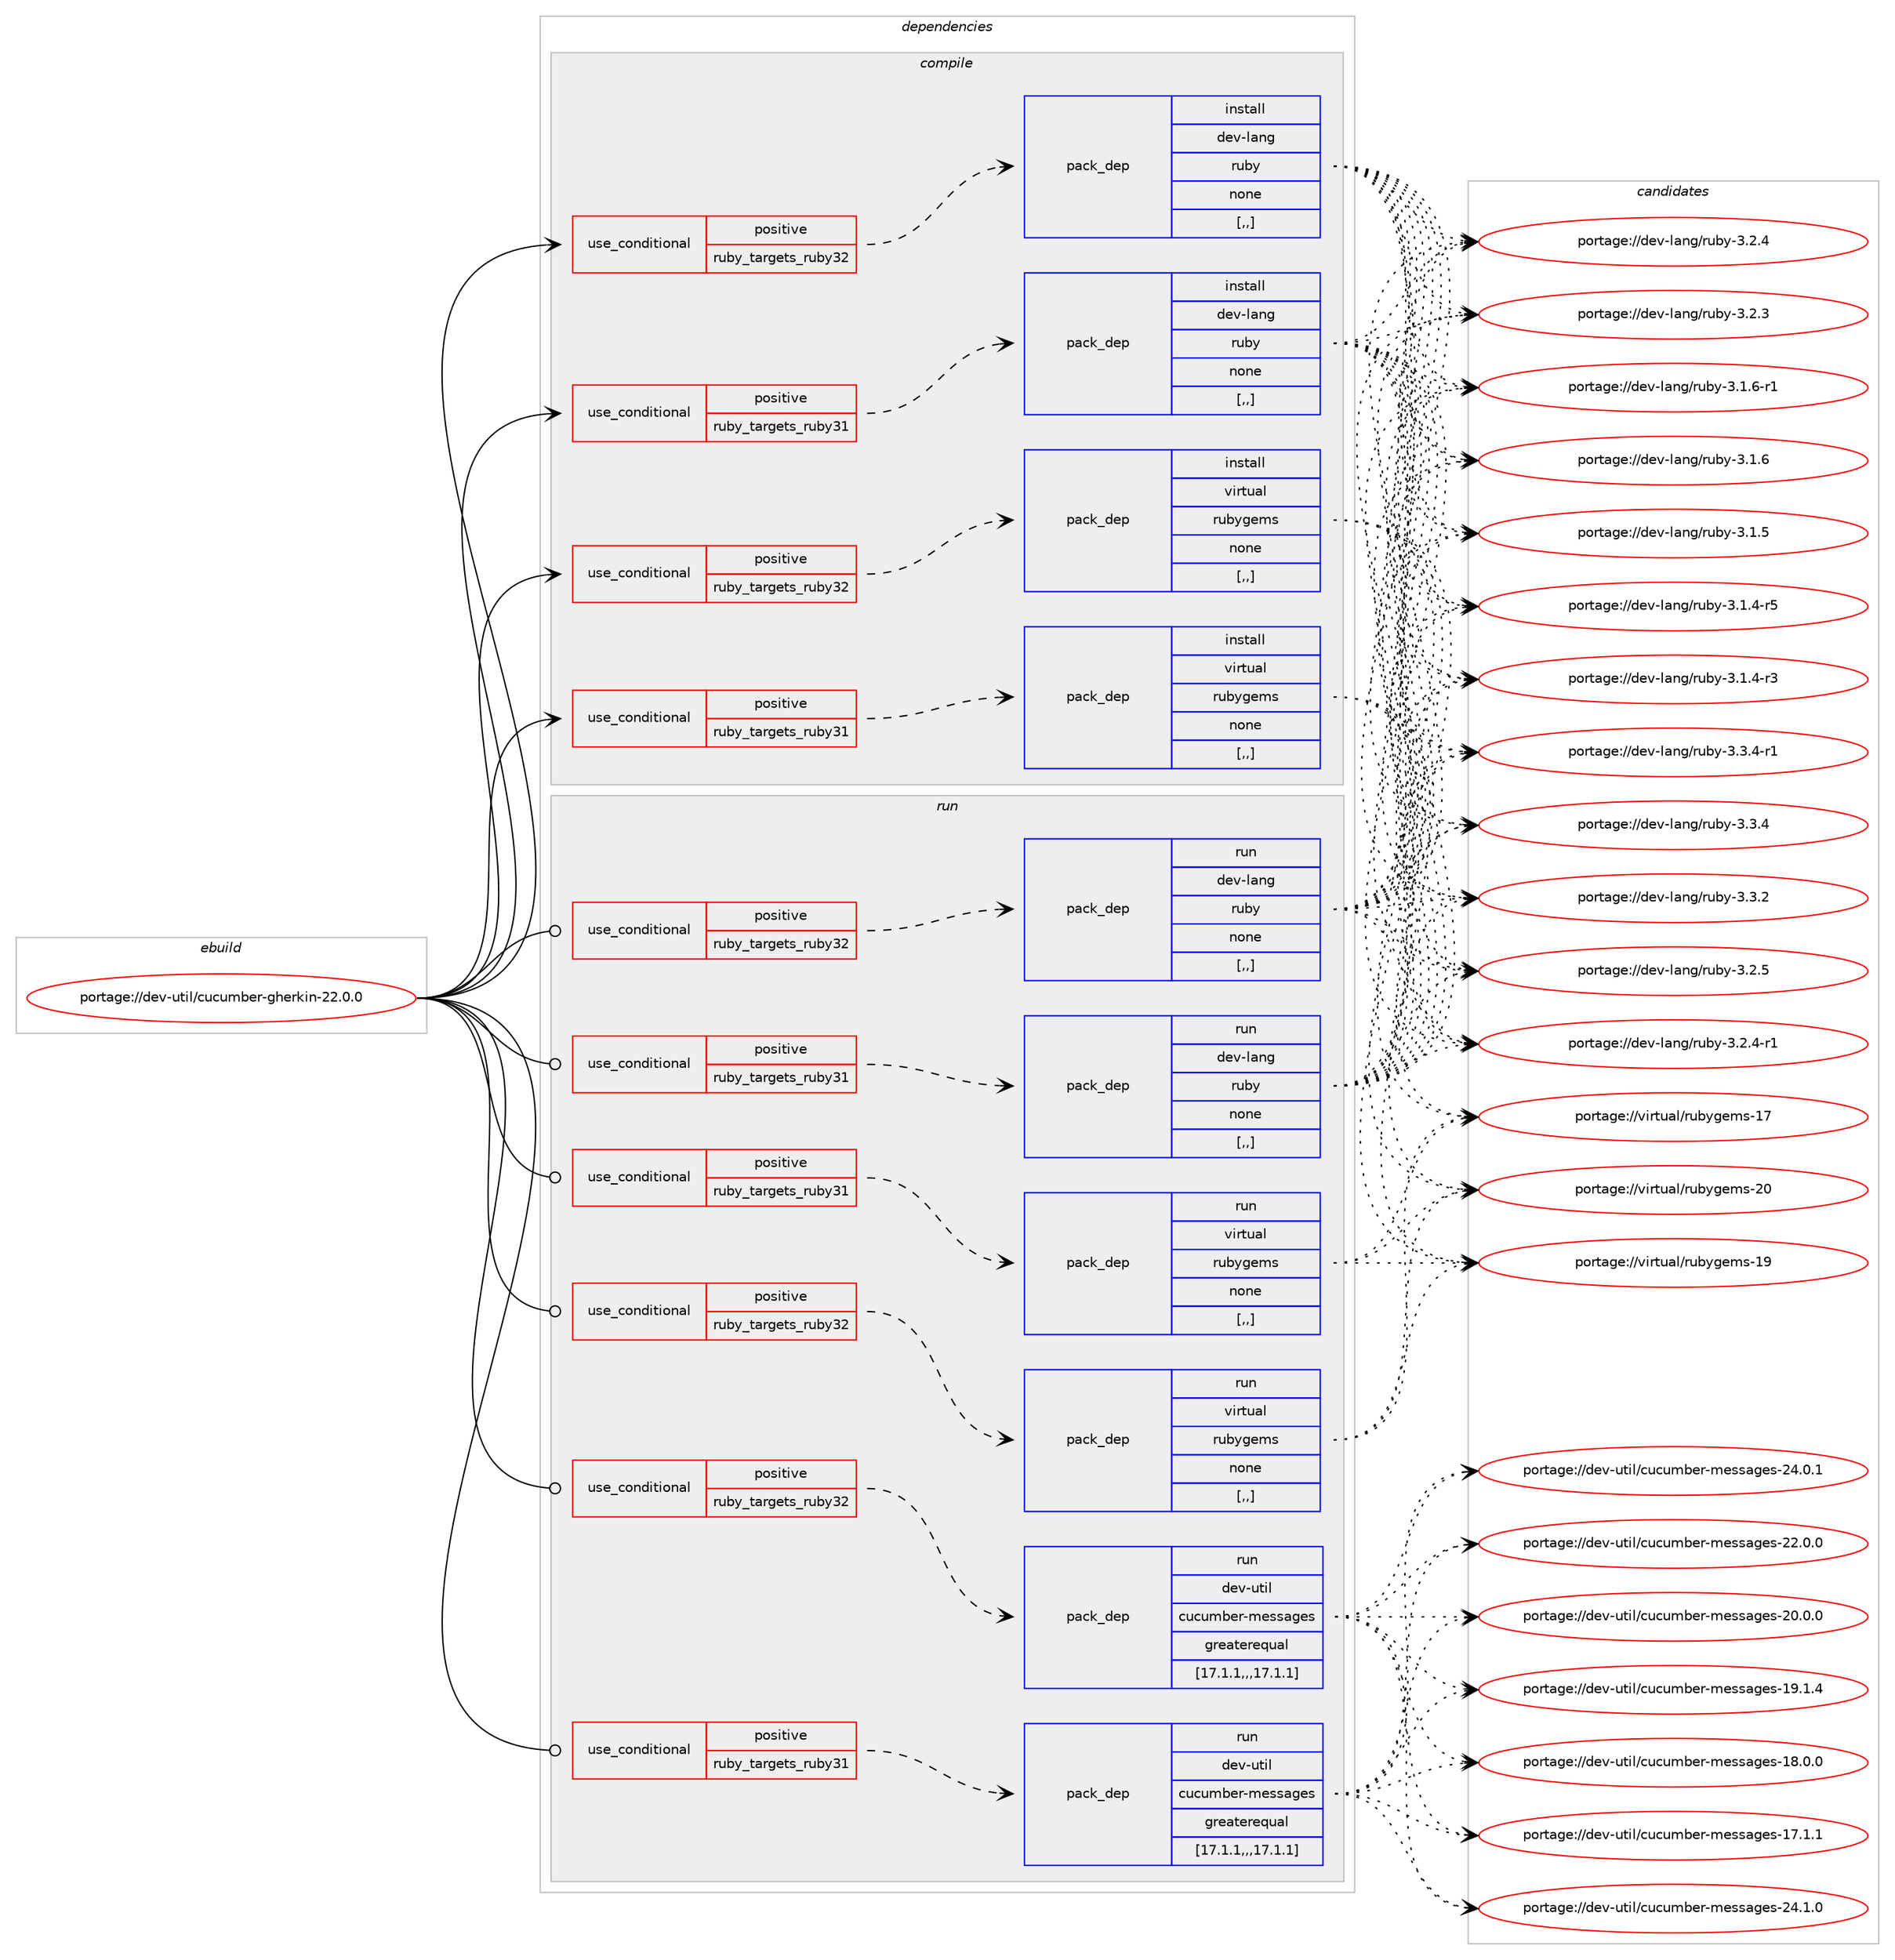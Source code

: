 digraph prolog {

# *************
# Graph options
# *************

newrank=true;
concentrate=true;
compound=true;
graph [rankdir=LR,fontname=Helvetica,fontsize=10,ranksep=1.5];#, ranksep=2.5, nodesep=0.2];
edge  [arrowhead=vee];
node  [fontname=Helvetica,fontsize=10];

# **********
# The ebuild
# **********

subgraph cluster_leftcol {
color=gray;
label=<<i>ebuild</i>>;
id [label="portage://dev-util/cucumber-gherkin-22.0.0", color=red, width=4, href="../dev-util/cucumber-gherkin-22.0.0.svg"];
}

# ****************
# The dependencies
# ****************

subgraph cluster_midcol {
color=gray;
label=<<i>dependencies</i>>;
subgraph cluster_compile {
fillcolor="#eeeeee";
style=filled;
label=<<i>compile</i>>;
subgraph cond59918 {
dependency212975 [label=<<TABLE BORDER="0" CELLBORDER="1" CELLSPACING="0" CELLPADDING="4"><TR><TD ROWSPAN="3" CELLPADDING="10">use_conditional</TD></TR><TR><TD>positive</TD></TR><TR><TD>ruby_targets_ruby31</TD></TR></TABLE>>, shape=none, color=red];
subgraph pack151658 {
dependency212976 [label=<<TABLE BORDER="0" CELLBORDER="1" CELLSPACING="0" CELLPADDING="4" WIDTH="220"><TR><TD ROWSPAN="6" CELLPADDING="30">pack_dep</TD></TR><TR><TD WIDTH="110">install</TD></TR><TR><TD>dev-lang</TD></TR><TR><TD>ruby</TD></TR><TR><TD>none</TD></TR><TR><TD>[,,]</TD></TR></TABLE>>, shape=none, color=blue];
}
dependency212975:e -> dependency212976:w [weight=20,style="dashed",arrowhead="vee"];
}
id:e -> dependency212975:w [weight=20,style="solid",arrowhead="vee"];
subgraph cond59919 {
dependency212977 [label=<<TABLE BORDER="0" CELLBORDER="1" CELLSPACING="0" CELLPADDING="4"><TR><TD ROWSPAN="3" CELLPADDING="10">use_conditional</TD></TR><TR><TD>positive</TD></TR><TR><TD>ruby_targets_ruby31</TD></TR></TABLE>>, shape=none, color=red];
subgraph pack151659 {
dependency212978 [label=<<TABLE BORDER="0" CELLBORDER="1" CELLSPACING="0" CELLPADDING="4" WIDTH="220"><TR><TD ROWSPAN="6" CELLPADDING="30">pack_dep</TD></TR><TR><TD WIDTH="110">install</TD></TR><TR><TD>virtual</TD></TR><TR><TD>rubygems</TD></TR><TR><TD>none</TD></TR><TR><TD>[,,]</TD></TR></TABLE>>, shape=none, color=blue];
}
dependency212977:e -> dependency212978:w [weight=20,style="dashed",arrowhead="vee"];
}
id:e -> dependency212977:w [weight=20,style="solid",arrowhead="vee"];
subgraph cond59920 {
dependency212979 [label=<<TABLE BORDER="0" CELLBORDER="1" CELLSPACING="0" CELLPADDING="4"><TR><TD ROWSPAN="3" CELLPADDING="10">use_conditional</TD></TR><TR><TD>positive</TD></TR><TR><TD>ruby_targets_ruby32</TD></TR></TABLE>>, shape=none, color=red];
subgraph pack151660 {
dependency212980 [label=<<TABLE BORDER="0" CELLBORDER="1" CELLSPACING="0" CELLPADDING="4" WIDTH="220"><TR><TD ROWSPAN="6" CELLPADDING="30">pack_dep</TD></TR><TR><TD WIDTH="110">install</TD></TR><TR><TD>dev-lang</TD></TR><TR><TD>ruby</TD></TR><TR><TD>none</TD></TR><TR><TD>[,,]</TD></TR></TABLE>>, shape=none, color=blue];
}
dependency212979:e -> dependency212980:w [weight=20,style="dashed",arrowhead="vee"];
}
id:e -> dependency212979:w [weight=20,style="solid",arrowhead="vee"];
subgraph cond59921 {
dependency212981 [label=<<TABLE BORDER="0" CELLBORDER="1" CELLSPACING="0" CELLPADDING="4"><TR><TD ROWSPAN="3" CELLPADDING="10">use_conditional</TD></TR><TR><TD>positive</TD></TR><TR><TD>ruby_targets_ruby32</TD></TR></TABLE>>, shape=none, color=red];
subgraph pack151661 {
dependency212982 [label=<<TABLE BORDER="0" CELLBORDER="1" CELLSPACING="0" CELLPADDING="4" WIDTH="220"><TR><TD ROWSPAN="6" CELLPADDING="30">pack_dep</TD></TR><TR><TD WIDTH="110">install</TD></TR><TR><TD>virtual</TD></TR><TR><TD>rubygems</TD></TR><TR><TD>none</TD></TR><TR><TD>[,,]</TD></TR></TABLE>>, shape=none, color=blue];
}
dependency212981:e -> dependency212982:w [weight=20,style="dashed",arrowhead="vee"];
}
id:e -> dependency212981:w [weight=20,style="solid",arrowhead="vee"];
}
subgraph cluster_compileandrun {
fillcolor="#eeeeee";
style=filled;
label=<<i>compile and run</i>>;
}
subgraph cluster_run {
fillcolor="#eeeeee";
style=filled;
label=<<i>run</i>>;
subgraph cond59922 {
dependency212983 [label=<<TABLE BORDER="0" CELLBORDER="1" CELLSPACING="0" CELLPADDING="4"><TR><TD ROWSPAN="3" CELLPADDING="10">use_conditional</TD></TR><TR><TD>positive</TD></TR><TR><TD>ruby_targets_ruby31</TD></TR></TABLE>>, shape=none, color=red];
subgraph pack151662 {
dependency212984 [label=<<TABLE BORDER="0" CELLBORDER="1" CELLSPACING="0" CELLPADDING="4" WIDTH="220"><TR><TD ROWSPAN="6" CELLPADDING="30">pack_dep</TD></TR><TR><TD WIDTH="110">run</TD></TR><TR><TD>dev-lang</TD></TR><TR><TD>ruby</TD></TR><TR><TD>none</TD></TR><TR><TD>[,,]</TD></TR></TABLE>>, shape=none, color=blue];
}
dependency212983:e -> dependency212984:w [weight=20,style="dashed",arrowhead="vee"];
}
id:e -> dependency212983:w [weight=20,style="solid",arrowhead="odot"];
subgraph cond59923 {
dependency212985 [label=<<TABLE BORDER="0" CELLBORDER="1" CELLSPACING="0" CELLPADDING="4"><TR><TD ROWSPAN="3" CELLPADDING="10">use_conditional</TD></TR><TR><TD>positive</TD></TR><TR><TD>ruby_targets_ruby31</TD></TR></TABLE>>, shape=none, color=red];
subgraph pack151663 {
dependency212986 [label=<<TABLE BORDER="0" CELLBORDER="1" CELLSPACING="0" CELLPADDING="4" WIDTH="220"><TR><TD ROWSPAN="6" CELLPADDING="30">pack_dep</TD></TR><TR><TD WIDTH="110">run</TD></TR><TR><TD>dev-util</TD></TR><TR><TD>cucumber-messages</TD></TR><TR><TD>greaterequal</TD></TR><TR><TD>[17.1.1,,,17.1.1]</TD></TR></TABLE>>, shape=none, color=blue];
}
dependency212985:e -> dependency212986:w [weight=20,style="dashed",arrowhead="vee"];
}
id:e -> dependency212985:w [weight=20,style="solid",arrowhead="odot"];
subgraph cond59924 {
dependency212987 [label=<<TABLE BORDER="0" CELLBORDER="1" CELLSPACING="0" CELLPADDING="4"><TR><TD ROWSPAN="3" CELLPADDING="10">use_conditional</TD></TR><TR><TD>positive</TD></TR><TR><TD>ruby_targets_ruby31</TD></TR></TABLE>>, shape=none, color=red];
subgraph pack151664 {
dependency212988 [label=<<TABLE BORDER="0" CELLBORDER="1" CELLSPACING="0" CELLPADDING="4" WIDTH="220"><TR><TD ROWSPAN="6" CELLPADDING="30">pack_dep</TD></TR><TR><TD WIDTH="110">run</TD></TR><TR><TD>virtual</TD></TR><TR><TD>rubygems</TD></TR><TR><TD>none</TD></TR><TR><TD>[,,]</TD></TR></TABLE>>, shape=none, color=blue];
}
dependency212987:e -> dependency212988:w [weight=20,style="dashed",arrowhead="vee"];
}
id:e -> dependency212987:w [weight=20,style="solid",arrowhead="odot"];
subgraph cond59925 {
dependency212989 [label=<<TABLE BORDER="0" CELLBORDER="1" CELLSPACING="0" CELLPADDING="4"><TR><TD ROWSPAN="3" CELLPADDING="10">use_conditional</TD></TR><TR><TD>positive</TD></TR><TR><TD>ruby_targets_ruby32</TD></TR></TABLE>>, shape=none, color=red];
subgraph pack151665 {
dependency212990 [label=<<TABLE BORDER="0" CELLBORDER="1" CELLSPACING="0" CELLPADDING="4" WIDTH="220"><TR><TD ROWSPAN="6" CELLPADDING="30">pack_dep</TD></TR><TR><TD WIDTH="110">run</TD></TR><TR><TD>dev-lang</TD></TR><TR><TD>ruby</TD></TR><TR><TD>none</TD></TR><TR><TD>[,,]</TD></TR></TABLE>>, shape=none, color=blue];
}
dependency212989:e -> dependency212990:w [weight=20,style="dashed",arrowhead="vee"];
}
id:e -> dependency212989:w [weight=20,style="solid",arrowhead="odot"];
subgraph cond59926 {
dependency212991 [label=<<TABLE BORDER="0" CELLBORDER="1" CELLSPACING="0" CELLPADDING="4"><TR><TD ROWSPAN="3" CELLPADDING="10">use_conditional</TD></TR><TR><TD>positive</TD></TR><TR><TD>ruby_targets_ruby32</TD></TR></TABLE>>, shape=none, color=red];
subgraph pack151666 {
dependency212992 [label=<<TABLE BORDER="0" CELLBORDER="1" CELLSPACING="0" CELLPADDING="4" WIDTH="220"><TR><TD ROWSPAN="6" CELLPADDING="30">pack_dep</TD></TR><TR><TD WIDTH="110">run</TD></TR><TR><TD>dev-util</TD></TR><TR><TD>cucumber-messages</TD></TR><TR><TD>greaterequal</TD></TR><TR><TD>[17.1.1,,,17.1.1]</TD></TR></TABLE>>, shape=none, color=blue];
}
dependency212991:e -> dependency212992:w [weight=20,style="dashed",arrowhead="vee"];
}
id:e -> dependency212991:w [weight=20,style="solid",arrowhead="odot"];
subgraph cond59927 {
dependency212993 [label=<<TABLE BORDER="0" CELLBORDER="1" CELLSPACING="0" CELLPADDING="4"><TR><TD ROWSPAN="3" CELLPADDING="10">use_conditional</TD></TR><TR><TD>positive</TD></TR><TR><TD>ruby_targets_ruby32</TD></TR></TABLE>>, shape=none, color=red];
subgraph pack151667 {
dependency212994 [label=<<TABLE BORDER="0" CELLBORDER="1" CELLSPACING="0" CELLPADDING="4" WIDTH="220"><TR><TD ROWSPAN="6" CELLPADDING="30">pack_dep</TD></TR><TR><TD WIDTH="110">run</TD></TR><TR><TD>virtual</TD></TR><TR><TD>rubygems</TD></TR><TR><TD>none</TD></TR><TR><TD>[,,]</TD></TR></TABLE>>, shape=none, color=blue];
}
dependency212993:e -> dependency212994:w [weight=20,style="dashed",arrowhead="vee"];
}
id:e -> dependency212993:w [weight=20,style="solid",arrowhead="odot"];
}
}

# **************
# The candidates
# **************

subgraph cluster_choices {
rank=same;
color=gray;
label=<<i>candidates</i>>;

subgraph choice151658 {
color=black;
nodesep=1;
choice100101118451089711010347114117981214551465146524511449 [label="portage://dev-lang/ruby-3.3.4-r1", color=red, width=4,href="../dev-lang/ruby-3.3.4-r1.svg"];
choice10010111845108971101034711411798121455146514652 [label="portage://dev-lang/ruby-3.3.4", color=red, width=4,href="../dev-lang/ruby-3.3.4.svg"];
choice10010111845108971101034711411798121455146514650 [label="portage://dev-lang/ruby-3.3.2", color=red, width=4,href="../dev-lang/ruby-3.3.2.svg"];
choice10010111845108971101034711411798121455146504653 [label="portage://dev-lang/ruby-3.2.5", color=red, width=4,href="../dev-lang/ruby-3.2.5.svg"];
choice100101118451089711010347114117981214551465046524511449 [label="portage://dev-lang/ruby-3.2.4-r1", color=red, width=4,href="../dev-lang/ruby-3.2.4-r1.svg"];
choice10010111845108971101034711411798121455146504652 [label="portage://dev-lang/ruby-3.2.4", color=red, width=4,href="../dev-lang/ruby-3.2.4.svg"];
choice10010111845108971101034711411798121455146504651 [label="portage://dev-lang/ruby-3.2.3", color=red, width=4,href="../dev-lang/ruby-3.2.3.svg"];
choice100101118451089711010347114117981214551464946544511449 [label="portage://dev-lang/ruby-3.1.6-r1", color=red, width=4,href="../dev-lang/ruby-3.1.6-r1.svg"];
choice10010111845108971101034711411798121455146494654 [label="portage://dev-lang/ruby-3.1.6", color=red, width=4,href="../dev-lang/ruby-3.1.6.svg"];
choice10010111845108971101034711411798121455146494653 [label="portage://dev-lang/ruby-3.1.5", color=red, width=4,href="../dev-lang/ruby-3.1.5.svg"];
choice100101118451089711010347114117981214551464946524511453 [label="portage://dev-lang/ruby-3.1.4-r5", color=red, width=4,href="../dev-lang/ruby-3.1.4-r5.svg"];
choice100101118451089711010347114117981214551464946524511451 [label="portage://dev-lang/ruby-3.1.4-r3", color=red, width=4,href="../dev-lang/ruby-3.1.4-r3.svg"];
dependency212976:e -> choice100101118451089711010347114117981214551465146524511449:w [style=dotted,weight="100"];
dependency212976:e -> choice10010111845108971101034711411798121455146514652:w [style=dotted,weight="100"];
dependency212976:e -> choice10010111845108971101034711411798121455146514650:w [style=dotted,weight="100"];
dependency212976:e -> choice10010111845108971101034711411798121455146504653:w [style=dotted,weight="100"];
dependency212976:e -> choice100101118451089711010347114117981214551465046524511449:w [style=dotted,weight="100"];
dependency212976:e -> choice10010111845108971101034711411798121455146504652:w [style=dotted,weight="100"];
dependency212976:e -> choice10010111845108971101034711411798121455146504651:w [style=dotted,weight="100"];
dependency212976:e -> choice100101118451089711010347114117981214551464946544511449:w [style=dotted,weight="100"];
dependency212976:e -> choice10010111845108971101034711411798121455146494654:w [style=dotted,weight="100"];
dependency212976:e -> choice10010111845108971101034711411798121455146494653:w [style=dotted,weight="100"];
dependency212976:e -> choice100101118451089711010347114117981214551464946524511453:w [style=dotted,weight="100"];
dependency212976:e -> choice100101118451089711010347114117981214551464946524511451:w [style=dotted,weight="100"];
}
subgraph choice151659 {
color=black;
nodesep=1;
choice118105114116117971084711411798121103101109115455048 [label="portage://virtual/rubygems-20", color=red, width=4,href="../virtual/rubygems-20.svg"];
choice118105114116117971084711411798121103101109115454957 [label="portage://virtual/rubygems-19", color=red, width=4,href="../virtual/rubygems-19.svg"];
choice118105114116117971084711411798121103101109115454955 [label="portage://virtual/rubygems-17", color=red, width=4,href="../virtual/rubygems-17.svg"];
dependency212978:e -> choice118105114116117971084711411798121103101109115455048:w [style=dotted,weight="100"];
dependency212978:e -> choice118105114116117971084711411798121103101109115454957:w [style=dotted,weight="100"];
dependency212978:e -> choice118105114116117971084711411798121103101109115454955:w [style=dotted,weight="100"];
}
subgraph choice151660 {
color=black;
nodesep=1;
choice100101118451089711010347114117981214551465146524511449 [label="portage://dev-lang/ruby-3.3.4-r1", color=red, width=4,href="../dev-lang/ruby-3.3.4-r1.svg"];
choice10010111845108971101034711411798121455146514652 [label="portage://dev-lang/ruby-3.3.4", color=red, width=4,href="../dev-lang/ruby-3.3.4.svg"];
choice10010111845108971101034711411798121455146514650 [label="portage://dev-lang/ruby-3.3.2", color=red, width=4,href="../dev-lang/ruby-3.3.2.svg"];
choice10010111845108971101034711411798121455146504653 [label="portage://dev-lang/ruby-3.2.5", color=red, width=4,href="../dev-lang/ruby-3.2.5.svg"];
choice100101118451089711010347114117981214551465046524511449 [label="portage://dev-lang/ruby-3.2.4-r1", color=red, width=4,href="../dev-lang/ruby-3.2.4-r1.svg"];
choice10010111845108971101034711411798121455146504652 [label="portage://dev-lang/ruby-3.2.4", color=red, width=4,href="../dev-lang/ruby-3.2.4.svg"];
choice10010111845108971101034711411798121455146504651 [label="portage://dev-lang/ruby-3.2.3", color=red, width=4,href="../dev-lang/ruby-3.2.3.svg"];
choice100101118451089711010347114117981214551464946544511449 [label="portage://dev-lang/ruby-3.1.6-r1", color=red, width=4,href="../dev-lang/ruby-3.1.6-r1.svg"];
choice10010111845108971101034711411798121455146494654 [label="portage://dev-lang/ruby-3.1.6", color=red, width=4,href="../dev-lang/ruby-3.1.6.svg"];
choice10010111845108971101034711411798121455146494653 [label="portage://dev-lang/ruby-3.1.5", color=red, width=4,href="../dev-lang/ruby-3.1.5.svg"];
choice100101118451089711010347114117981214551464946524511453 [label="portage://dev-lang/ruby-3.1.4-r5", color=red, width=4,href="../dev-lang/ruby-3.1.4-r5.svg"];
choice100101118451089711010347114117981214551464946524511451 [label="portage://dev-lang/ruby-3.1.4-r3", color=red, width=4,href="../dev-lang/ruby-3.1.4-r3.svg"];
dependency212980:e -> choice100101118451089711010347114117981214551465146524511449:w [style=dotted,weight="100"];
dependency212980:e -> choice10010111845108971101034711411798121455146514652:w [style=dotted,weight="100"];
dependency212980:e -> choice10010111845108971101034711411798121455146514650:w [style=dotted,weight="100"];
dependency212980:e -> choice10010111845108971101034711411798121455146504653:w [style=dotted,weight="100"];
dependency212980:e -> choice100101118451089711010347114117981214551465046524511449:w [style=dotted,weight="100"];
dependency212980:e -> choice10010111845108971101034711411798121455146504652:w [style=dotted,weight="100"];
dependency212980:e -> choice10010111845108971101034711411798121455146504651:w [style=dotted,weight="100"];
dependency212980:e -> choice100101118451089711010347114117981214551464946544511449:w [style=dotted,weight="100"];
dependency212980:e -> choice10010111845108971101034711411798121455146494654:w [style=dotted,weight="100"];
dependency212980:e -> choice10010111845108971101034711411798121455146494653:w [style=dotted,weight="100"];
dependency212980:e -> choice100101118451089711010347114117981214551464946524511453:w [style=dotted,weight="100"];
dependency212980:e -> choice100101118451089711010347114117981214551464946524511451:w [style=dotted,weight="100"];
}
subgraph choice151661 {
color=black;
nodesep=1;
choice118105114116117971084711411798121103101109115455048 [label="portage://virtual/rubygems-20", color=red, width=4,href="../virtual/rubygems-20.svg"];
choice118105114116117971084711411798121103101109115454957 [label="portage://virtual/rubygems-19", color=red, width=4,href="../virtual/rubygems-19.svg"];
choice118105114116117971084711411798121103101109115454955 [label="portage://virtual/rubygems-17", color=red, width=4,href="../virtual/rubygems-17.svg"];
dependency212982:e -> choice118105114116117971084711411798121103101109115455048:w [style=dotted,weight="100"];
dependency212982:e -> choice118105114116117971084711411798121103101109115454957:w [style=dotted,weight="100"];
dependency212982:e -> choice118105114116117971084711411798121103101109115454955:w [style=dotted,weight="100"];
}
subgraph choice151662 {
color=black;
nodesep=1;
choice100101118451089711010347114117981214551465146524511449 [label="portage://dev-lang/ruby-3.3.4-r1", color=red, width=4,href="../dev-lang/ruby-3.3.4-r1.svg"];
choice10010111845108971101034711411798121455146514652 [label="portage://dev-lang/ruby-3.3.4", color=red, width=4,href="../dev-lang/ruby-3.3.4.svg"];
choice10010111845108971101034711411798121455146514650 [label="portage://dev-lang/ruby-3.3.2", color=red, width=4,href="../dev-lang/ruby-3.3.2.svg"];
choice10010111845108971101034711411798121455146504653 [label="portage://dev-lang/ruby-3.2.5", color=red, width=4,href="../dev-lang/ruby-3.2.5.svg"];
choice100101118451089711010347114117981214551465046524511449 [label="portage://dev-lang/ruby-3.2.4-r1", color=red, width=4,href="../dev-lang/ruby-3.2.4-r1.svg"];
choice10010111845108971101034711411798121455146504652 [label="portage://dev-lang/ruby-3.2.4", color=red, width=4,href="../dev-lang/ruby-3.2.4.svg"];
choice10010111845108971101034711411798121455146504651 [label="portage://dev-lang/ruby-3.2.3", color=red, width=4,href="../dev-lang/ruby-3.2.3.svg"];
choice100101118451089711010347114117981214551464946544511449 [label="portage://dev-lang/ruby-3.1.6-r1", color=red, width=4,href="../dev-lang/ruby-3.1.6-r1.svg"];
choice10010111845108971101034711411798121455146494654 [label="portage://dev-lang/ruby-3.1.6", color=red, width=4,href="../dev-lang/ruby-3.1.6.svg"];
choice10010111845108971101034711411798121455146494653 [label="portage://dev-lang/ruby-3.1.5", color=red, width=4,href="../dev-lang/ruby-3.1.5.svg"];
choice100101118451089711010347114117981214551464946524511453 [label="portage://dev-lang/ruby-3.1.4-r5", color=red, width=4,href="../dev-lang/ruby-3.1.4-r5.svg"];
choice100101118451089711010347114117981214551464946524511451 [label="portage://dev-lang/ruby-3.1.4-r3", color=red, width=4,href="../dev-lang/ruby-3.1.4-r3.svg"];
dependency212984:e -> choice100101118451089711010347114117981214551465146524511449:w [style=dotted,weight="100"];
dependency212984:e -> choice10010111845108971101034711411798121455146514652:w [style=dotted,weight="100"];
dependency212984:e -> choice10010111845108971101034711411798121455146514650:w [style=dotted,weight="100"];
dependency212984:e -> choice10010111845108971101034711411798121455146504653:w [style=dotted,weight="100"];
dependency212984:e -> choice100101118451089711010347114117981214551465046524511449:w [style=dotted,weight="100"];
dependency212984:e -> choice10010111845108971101034711411798121455146504652:w [style=dotted,weight="100"];
dependency212984:e -> choice10010111845108971101034711411798121455146504651:w [style=dotted,weight="100"];
dependency212984:e -> choice100101118451089711010347114117981214551464946544511449:w [style=dotted,weight="100"];
dependency212984:e -> choice10010111845108971101034711411798121455146494654:w [style=dotted,weight="100"];
dependency212984:e -> choice10010111845108971101034711411798121455146494653:w [style=dotted,weight="100"];
dependency212984:e -> choice100101118451089711010347114117981214551464946524511453:w [style=dotted,weight="100"];
dependency212984:e -> choice100101118451089711010347114117981214551464946524511451:w [style=dotted,weight="100"];
}
subgraph choice151663 {
color=black;
nodesep=1;
choice1001011184511711610510847991179911710998101114451091011151159710310111545505246494648 [label="portage://dev-util/cucumber-messages-24.1.0", color=red, width=4,href="../dev-util/cucumber-messages-24.1.0.svg"];
choice1001011184511711610510847991179911710998101114451091011151159710310111545505246484649 [label="portage://dev-util/cucumber-messages-24.0.1", color=red, width=4,href="../dev-util/cucumber-messages-24.0.1.svg"];
choice1001011184511711610510847991179911710998101114451091011151159710310111545505046484648 [label="portage://dev-util/cucumber-messages-22.0.0", color=red, width=4,href="../dev-util/cucumber-messages-22.0.0.svg"];
choice1001011184511711610510847991179911710998101114451091011151159710310111545504846484648 [label="portage://dev-util/cucumber-messages-20.0.0", color=red, width=4,href="../dev-util/cucumber-messages-20.0.0.svg"];
choice1001011184511711610510847991179911710998101114451091011151159710310111545495746494652 [label="portage://dev-util/cucumber-messages-19.1.4", color=red, width=4,href="../dev-util/cucumber-messages-19.1.4.svg"];
choice1001011184511711610510847991179911710998101114451091011151159710310111545495646484648 [label="portage://dev-util/cucumber-messages-18.0.0", color=red, width=4,href="../dev-util/cucumber-messages-18.0.0.svg"];
choice1001011184511711610510847991179911710998101114451091011151159710310111545495546494649 [label="portage://dev-util/cucumber-messages-17.1.1", color=red, width=4,href="../dev-util/cucumber-messages-17.1.1.svg"];
dependency212986:e -> choice1001011184511711610510847991179911710998101114451091011151159710310111545505246494648:w [style=dotted,weight="100"];
dependency212986:e -> choice1001011184511711610510847991179911710998101114451091011151159710310111545505246484649:w [style=dotted,weight="100"];
dependency212986:e -> choice1001011184511711610510847991179911710998101114451091011151159710310111545505046484648:w [style=dotted,weight="100"];
dependency212986:e -> choice1001011184511711610510847991179911710998101114451091011151159710310111545504846484648:w [style=dotted,weight="100"];
dependency212986:e -> choice1001011184511711610510847991179911710998101114451091011151159710310111545495746494652:w [style=dotted,weight="100"];
dependency212986:e -> choice1001011184511711610510847991179911710998101114451091011151159710310111545495646484648:w [style=dotted,weight="100"];
dependency212986:e -> choice1001011184511711610510847991179911710998101114451091011151159710310111545495546494649:w [style=dotted,weight="100"];
}
subgraph choice151664 {
color=black;
nodesep=1;
choice118105114116117971084711411798121103101109115455048 [label="portage://virtual/rubygems-20", color=red, width=4,href="../virtual/rubygems-20.svg"];
choice118105114116117971084711411798121103101109115454957 [label="portage://virtual/rubygems-19", color=red, width=4,href="../virtual/rubygems-19.svg"];
choice118105114116117971084711411798121103101109115454955 [label="portage://virtual/rubygems-17", color=red, width=4,href="../virtual/rubygems-17.svg"];
dependency212988:e -> choice118105114116117971084711411798121103101109115455048:w [style=dotted,weight="100"];
dependency212988:e -> choice118105114116117971084711411798121103101109115454957:w [style=dotted,weight="100"];
dependency212988:e -> choice118105114116117971084711411798121103101109115454955:w [style=dotted,weight="100"];
}
subgraph choice151665 {
color=black;
nodesep=1;
choice100101118451089711010347114117981214551465146524511449 [label="portage://dev-lang/ruby-3.3.4-r1", color=red, width=4,href="../dev-lang/ruby-3.3.4-r1.svg"];
choice10010111845108971101034711411798121455146514652 [label="portage://dev-lang/ruby-3.3.4", color=red, width=4,href="../dev-lang/ruby-3.3.4.svg"];
choice10010111845108971101034711411798121455146514650 [label="portage://dev-lang/ruby-3.3.2", color=red, width=4,href="../dev-lang/ruby-3.3.2.svg"];
choice10010111845108971101034711411798121455146504653 [label="portage://dev-lang/ruby-3.2.5", color=red, width=4,href="../dev-lang/ruby-3.2.5.svg"];
choice100101118451089711010347114117981214551465046524511449 [label="portage://dev-lang/ruby-3.2.4-r1", color=red, width=4,href="../dev-lang/ruby-3.2.4-r1.svg"];
choice10010111845108971101034711411798121455146504652 [label="portage://dev-lang/ruby-3.2.4", color=red, width=4,href="../dev-lang/ruby-3.2.4.svg"];
choice10010111845108971101034711411798121455146504651 [label="portage://dev-lang/ruby-3.2.3", color=red, width=4,href="../dev-lang/ruby-3.2.3.svg"];
choice100101118451089711010347114117981214551464946544511449 [label="portage://dev-lang/ruby-3.1.6-r1", color=red, width=4,href="../dev-lang/ruby-3.1.6-r1.svg"];
choice10010111845108971101034711411798121455146494654 [label="portage://dev-lang/ruby-3.1.6", color=red, width=4,href="../dev-lang/ruby-3.1.6.svg"];
choice10010111845108971101034711411798121455146494653 [label="portage://dev-lang/ruby-3.1.5", color=red, width=4,href="../dev-lang/ruby-3.1.5.svg"];
choice100101118451089711010347114117981214551464946524511453 [label="portage://dev-lang/ruby-3.1.4-r5", color=red, width=4,href="../dev-lang/ruby-3.1.4-r5.svg"];
choice100101118451089711010347114117981214551464946524511451 [label="portage://dev-lang/ruby-3.1.4-r3", color=red, width=4,href="../dev-lang/ruby-3.1.4-r3.svg"];
dependency212990:e -> choice100101118451089711010347114117981214551465146524511449:w [style=dotted,weight="100"];
dependency212990:e -> choice10010111845108971101034711411798121455146514652:w [style=dotted,weight="100"];
dependency212990:e -> choice10010111845108971101034711411798121455146514650:w [style=dotted,weight="100"];
dependency212990:e -> choice10010111845108971101034711411798121455146504653:w [style=dotted,weight="100"];
dependency212990:e -> choice100101118451089711010347114117981214551465046524511449:w [style=dotted,weight="100"];
dependency212990:e -> choice10010111845108971101034711411798121455146504652:w [style=dotted,weight="100"];
dependency212990:e -> choice10010111845108971101034711411798121455146504651:w [style=dotted,weight="100"];
dependency212990:e -> choice100101118451089711010347114117981214551464946544511449:w [style=dotted,weight="100"];
dependency212990:e -> choice10010111845108971101034711411798121455146494654:w [style=dotted,weight="100"];
dependency212990:e -> choice10010111845108971101034711411798121455146494653:w [style=dotted,weight="100"];
dependency212990:e -> choice100101118451089711010347114117981214551464946524511453:w [style=dotted,weight="100"];
dependency212990:e -> choice100101118451089711010347114117981214551464946524511451:w [style=dotted,weight="100"];
}
subgraph choice151666 {
color=black;
nodesep=1;
choice1001011184511711610510847991179911710998101114451091011151159710310111545505246494648 [label="portage://dev-util/cucumber-messages-24.1.0", color=red, width=4,href="../dev-util/cucumber-messages-24.1.0.svg"];
choice1001011184511711610510847991179911710998101114451091011151159710310111545505246484649 [label="portage://dev-util/cucumber-messages-24.0.1", color=red, width=4,href="../dev-util/cucumber-messages-24.0.1.svg"];
choice1001011184511711610510847991179911710998101114451091011151159710310111545505046484648 [label="portage://dev-util/cucumber-messages-22.0.0", color=red, width=4,href="../dev-util/cucumber-messages-22.0.0.svg"];
choice1001011184511711610510847991179911710998101114451091011151159710310111545504846484648 [label="portage://dev-util/cucumber-messages-20.0.0", color=red, width=4,href="../dev-util/cucumber-messages-20.0.0.svg"];
choice1001011184511711610510847991179911710998101114451091011151159710310111545495746494652 [label="portage://dev-util/cucumber-messages-19.1.4", color=red, width=4,href="../dev-util/cucumber-messages-19.1.4.svg"];
choice1001011184511711610510847991179911710998101114451091011151159710310111545495646484648 [label="portage://dev-util/cucumber-messages-18.0.0", color=red, width=4,href="../dev-util/cucumber-messages-18.0.0.svg"];
choice1001011184511711610510847991179911710998101114451091011151159710310111545495546494649 [label="portage://dev-util/cucumber-messages-17.1.1", color=red, width=4,href="../dev-util/cucumber-messages-17.1.1.svg"];
dependency212992:e -> choice1001011184511711610510847991179911710998101114451091011151159710310111545505246494648:w [style=dotted,weight="100"];
dependency212992:e -> choice1001011184511711610510847991179911710998101114451091011151159710310111545505246484649:w [style=dotted,weight="100"];
dependency212992:e -> choice1001011184511711610510847991179911710998101114451091011151159710310111545505046484648:w [style=dotted,weight="100"];
dependency212992:e -> choice1001011184511711610510847991179911710998101114451091011151159710310111545504846484648:w [style=dotted,weight="100"];
dependency212992:e -> choice1001011184511711610510847991179911710998101114451091011151159710310111545495746494652:w [style=dotted,weight="100"];
dependency212992:e -> choice1001011184511711610510847991179911710998101114451091011151159710310111545495646484648:w [style=dotted,weight="100"];
dependency212992:e -> choice1001011184511711610510847991179911710998101114451091011151159710310111545495546494649:w [style=dotted,weight="100"];
}
subgraph choice151667 {
color=black;
nodesep=1;
choice118105114116117971084711411798121103101109115455048 [label="portage://virtual/rubygems-20", color=red, width=4,href="../virtual/rubygems-20.svg"];
choice118105114116117971084711411798121103101109115454957 [label="portage://virtual/rubygems-19", color=red, width=4,href="../virtual/rubygems-19.svg"];
choice118105114116117971084711411798121103101109115454955 [label="portage://virtual/rubygems-17", color=red, width=4,href="../virtual/rubygems-17.svg"];
dependency212994:e -> choice118105114116117971084711411798121103101109115455048:w [style=dotted,weight="100"];
dependency212994:e -> choice118105114116117971084711411798121103101109115454957:w [style=dotted,weight="100"];
dependency212994:e -> choice118105114116117971084711411798121103101109115454955:w [style=dotted,weight="100"];
}
}

}
